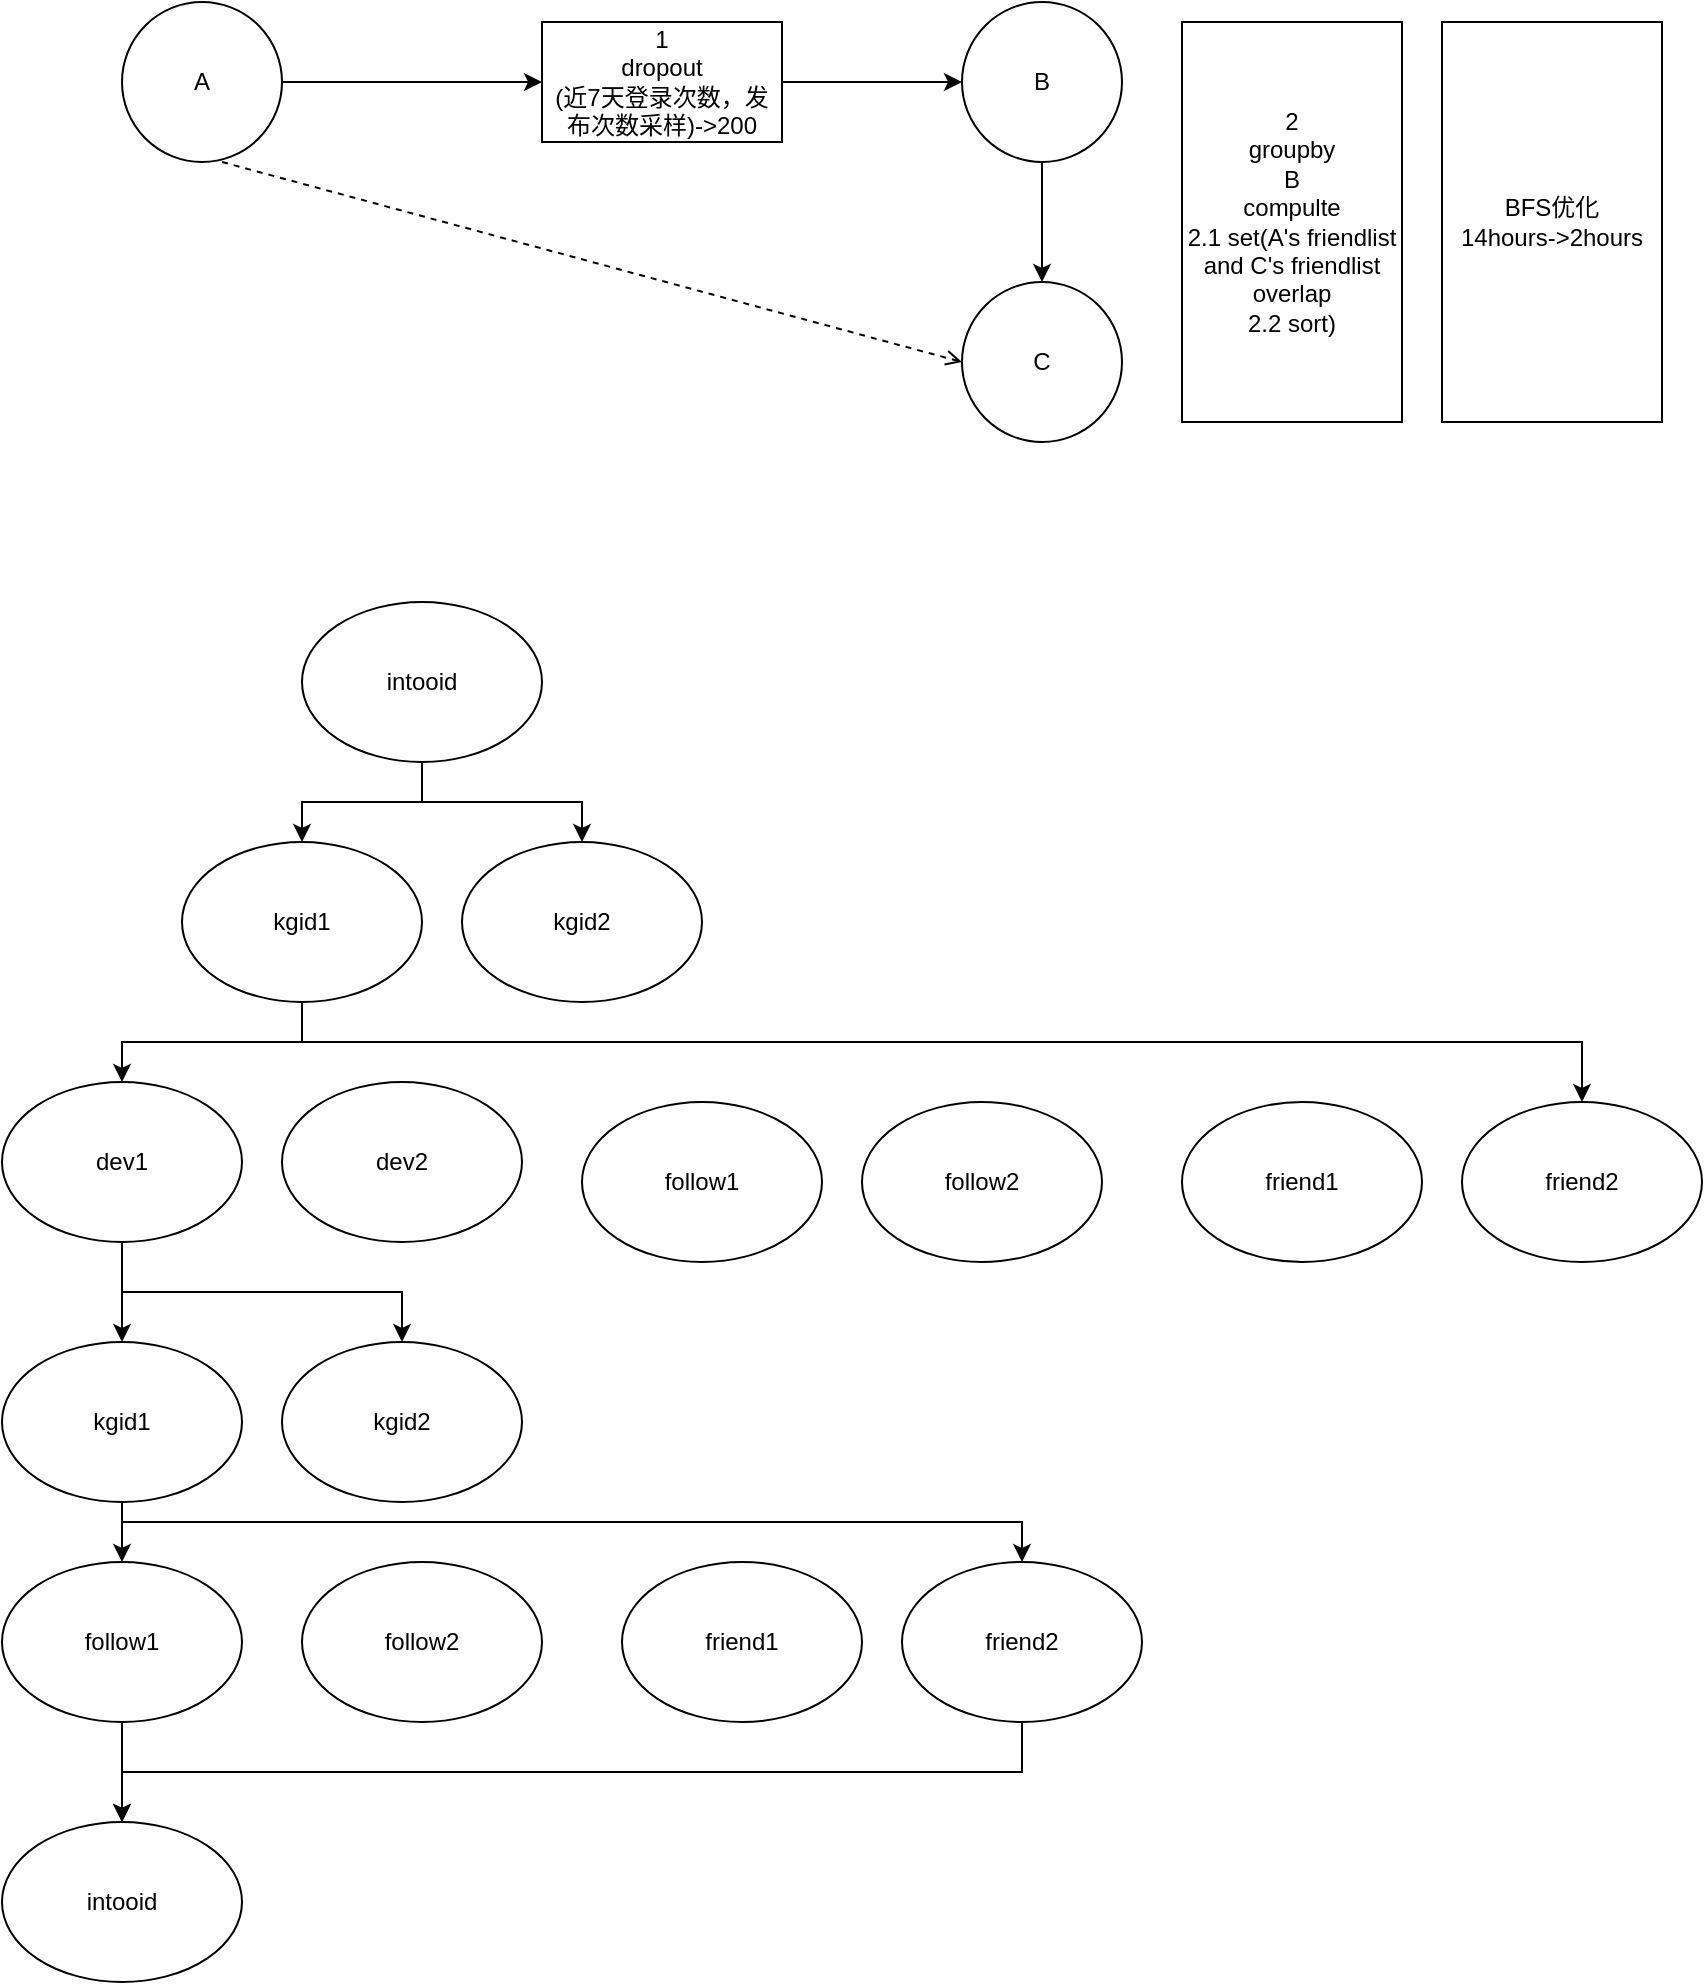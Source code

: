 <mxfile version="12.6.1" type="github"><diagram id="prnuaauGN8ot6fqqyBU4" name="Page-1"><mxGraphModel dx="946" dy="505" grid="1" gridSize="10" guides="1" tooltips="1" connect="1" arrows="1" fold="1" page="1" pageScale="1" pageWidth="827" pageHeight="1169" math="0" shadow="0"><root><mxCell id="0"/><mxCell id="1" parent="0"/><mxCell id="U3_rIp4kOD-0sQmBduOZ-7" style="edgeStyle=orthogonalEdgeStyle;rounded=0;orthogonalLoop=1;jettySize=auto;html=1;exitX=1;exitY=0.5;exitDx=0;exitDy=0;entryX=0;entryY=0.5;entryDx=0;entryDy=0;" edge="1" parent="1" source="U3_rIp4kOD-0sQmBduOZ-1" target="U3_rIp4kOD-0sQmBduOZ-4"><mxGeometry relative="1" as="geometry"/></mxCell><mxCell id="U3_rIp4kOD-0sQmBduOZ-1" value="A" style="ellipse;whiteSpace=wrap;html=1;aspect=fixed;" vertex="1" parent="1"><mxGeometry x="80" y="50" width="80" height="80" as="geometry"/></mxCell><mxCell id="U3_rIp4kOD-0sQmBduOZ-9" value="" style="edgeStyle=orthogonalEdgeStyle;rounded=0;orthogonalLoop=1;jettySize=auto;html=1;" edge="1" parent="1" source="U3_rIp4kOD-0sQmBduOZ-2" target="U3_rIp4kOD-0sQmBduOZ-3"><mxGeometry relative="1" as="geometry"/></mxCell><mxCell id="U3_rIp4kOD-0sQmBduOZ-2" value="B" style="ellipse;whiteSpace=wrap;html=1;aspect=fixed;" vertex="1" parent="1"><mxGeometry x="500" y="50" width="80" height="80" as="geometry"/></mxCell><mxCell id="U3_rIp4kOD-0sQmBduOZ-3" value="C" style="ellipse;whiteSpace=wrap;html=1;aspect=fixed;" vertex="1" parent="1"><mxGeometry x="500" y="190" width="80" height="80" as="geometry"/></mxCell><mxCell id="U3_rIp4kOD-0sQmBduOZ-8" style="edgeStyle=orthogonalEdgeStyle;rounded=0;orthogonalLoop=1;jettySize=auto;html=1;exitX=1;exitY=0.5;exitDx=0;exitDy=0;" edge="1" parent="1" source="U3_rIp4kOD-0sQmBduOZ-4" target="U3_rIp4kOD-0sQmBduOZ-2"><mxGeometry relative="1" as="geometry"/></mxCell><mxCell id="U3_rIp4kOD-0sQmBduOZ-4" value="1 &lt;br&gt;dropout&lt;br&gt;(近7天登录次数，发布次数采样)-&amp;gt;200" style="rounded=0;whiteSpace=wrap;html=1;" vertex="1" parent="1"><mxGeometry x="290" y="60" width="120" height="60" as="geometry"/></mxCell><mxCell id="U3_rIp4kOD-0sQmBduOZ-10" value="" style="endArrow=none;dashed=1;html=1;exitX=0;exitY=0.5;exitDx=0;exitDy=0;startArrow=open;startFill=0;" edge="1" parent="1" source="U3_rIp4kOD-0sQmBduOZ-3"><mxGeometry width="50" height="50" relative="1" as="geometry"><mxPoint x="80" y="180" as="sourcePoint"/><mxPoint x="130" y="130" as="targetPoint"/></mxGeometry></mxCell><mxCell id="U3_rIp4kOD-0sQmBduOZ-12" value="2&lt;br&gt;groupby&lt;br&gt;B&lt;br&gt;compulte &lt;br&gt;2.1 set(A's friendlist and C's friendlist overlap &lt;br&gt;2.2 sort)" style="rounded=0;whiteSpace=wrap;html=1;" vertex="1" parent="1"><mxGeometry x="610" y="60" width="110" height="200" as="geometry"/></mxCell><mxCell id="U3_rIp4kOD-0sQmBduOZ-13" value="BFS优化&lt;br&gt;14hours-&amp;gt;2hours" style="rounded=0;whiteSpace=wrap;html=1;" vertex="1" parent="1"><mxGeometry x="740" y="60" width="110" height="200" as="geometry"/></mxCell><mxCell id="U3_rIp4kOD-0sQmBduOZ-34" value="" style="edgeStyle=orthogonalEdgeStyle;rounded=0;orthogonalLoop=1;jettySize=auto;html=1;startArrow=none;startFill=0;" edge="1" parent="1" source="U3_rIp4kOD-0sQmBduOZ-15" target="U3_rIp4kOD-0sQmBduOZ-16"><mxGeometry relative="1" as="geometry"/></mxCell><mxCell id="U3_rIp4kOD-0sQmBduOZ-35" style="edgeStyle=orthogonalEdgeStyle;rounded=0;orthogonalLoop=1;jettySize=auto;html=1;exitX=0.5;exitY=1;exitDx=0;exitDy=0;startArrow=none;startFill=0;" edge="1" parent="1" source="U3_rIp4kOD-0sQmBduOZ-15" target="U3_rIp4kOD-0sQmBduOZ-17"><mxGeometry relative="1" as="geometry"/></mxCell><mxCell id="U3_rIp4kOD-0sQmBduOZ-15" value="intooid" style="ellipse;whiteSpace=wrap;html=1;" vertex="1" parent="1"><mxGeometry x="170" y="350" width="120" height="80" as="geometry"/></mxCell><mxCell id="U3_rIp4kOD-0sQmBduOZ-36" style="edgeStyle=orthogonalEdgeStyle;rounded=0;orthogonalLoop=1;jettySize=auto;html=1;exitX=0.5;exitY=1;exitDx=0;exitDy=0;startArrow=none;startFill=0;" edge="1" parent="1" source="U3_rIp4kOD-0sQmBduOZ-16" target="U3_rIp4kOD-0sQmBduOZ-18"><mxGeometry relative="1" as="geometry"/></mxCell><mxCell id="U3_rIp4kOD-0sQmBduOZ-37" style="edgeStyle=orthogonalEdgeStyle;rounded=0;orthogonalLoop=1;jettySize=auto;html=1;exitX=0.5;exitY=1;exitDx=0;exitDy=0;startArrow=none;startFill=0;" edge="1" parent="1" source="U3_rIp4kOD-0sQmBduOZ-16" target="U3_rIp4kOD-0sQmBduOZ-23"><mxGeometry relative="1" as="geometry"><Array as="points"><mxPoint x="170" y="570"/><mxPoint x="810" y="570"/></Array></mxGeometry></mxCell><mxCell id="U3_rIp4kOD-0sQmBduOZ-16" value="kgid1" style="ellipse;whiteSpace=wrap;html=1;" vertex="1" parent="1"><mxGeometry x="110" y="470" width="120" height="80" as="geometry"/></mxCell><mxCell id="U3_rIp4kOD-0sQmBduOZ-17" value="kgid2" style="ellipse;whiteSpace=wrap;html=1;" vertex="1" parent="1"><mxGeometry x="250" y="470" width="120" height="80" as="geometry"/></mxCell><mxCell id="U3_rIp4kOD-0sQmBduOZ-38" style="edgeStyle=orthogonalEdgeStyle;rounded=0;orthogonalLoop=1;jettySize=auto;html=1;exitX=0.5;exitY=1;exitDx=0;exitDy=0;entryX=0.5;entryY=0;entryDx=0;entryDy=0;startArrow=none;startFill=0;" edge="1" parent="1" source="U3_rIp4kOD-0sQmBduOZ-18" target="U3_rIp4kOD-0sQmBduOZ-24"><mxGeometry relative="1" as="geometry"/></mxCell><mxCell id="U3_rIp4kOD-0sQmBduOZ-39" style="edgeStyle=orthogonalEdgeStyle;rounded=0;orthogonalLoop=1;jettySize=auto;html=1;exitX=0.5;exitY=1;exitDx=0;exitDy=0;entryX=0.5;entryY=0;entryDx=0;entryDy=0;startArrow=none;startFill=0;" edge="1" parent="1" source="U3_rIp4kOD-0sQmBduOZ-18" target="U3_rIp4kOD-0sQmBduOZ-25"><mxGeometry relative="1" as="geometry"/></mxCell><mxCell id="U3_rIp4kOD-0sQmBduOZ-18" value="dev1" style="ellipse;whiteSpace=wrap;html=1;" vertex="1" parent="1"><mxGeometry x="20" y="590" width="120" height="80" as="geometry"/></mxCell><mxCell id="U3_rIp4kOD-0sQmBduOZ-19" value="dev2" style="ellipse;whiteSpace=wrap;html=1;" vertex="1" parent="1"><mxGeometry x="160" y="590" width="120" height="80" as="geometry"/></mxCell><mxCell id="U3_rIp4kOD-0sQmBduOZ-20" value="follow1" style="ellipse;whiteSpace=wrap;html=1;" vertex="1" parent="1"><mxGeometry x="310" y="600" width="120" height="80" as="geometry"/></mxCell><mxCell id="U3_rIp4kOD-0sQmBduOZ-21" value="follow2" style="ellipse;whiteSpace=wrap;html=1;" vertex="1" parent="1"><mxGeometry x="450" y="600" width="120" height="80" as="geometry"/></mxCell><mxCell id="U3_rIp4kOD-0sQmBduOZ-22" value="friend1" style="ellipse;whiteSpace=wrap;html=1;" vertex="1" parent="1"><mxGeometry x="610" y="600" width="120" height="80" as="geometry"/></mxCell><mxCell id="U3_rIp4kOD-0sQmBduOZ-23" value="friend2" style="ellipse;whiteSpace=wrap;html=1;" vertex="1" parent="1"><mxGeometry x="750" y="600" width="120" height="80" as="geometry"/></mxCell><mxCell id="U3_rIp4kOD-0sQmBduOZ-40" style="edgeStyle=orthogonalEdgeStyle;rounded=0;orthogonalLoop=1;jettySize=auto;html=1;exitX=0.5;exitY=1;exitDx=0;exitDy=0;startArrow=none;startFill=0;" edge="1" parent="1" source="U3_rIp4kOD-0sQmBduOZ-24" target="U3_rIp4kOD-0sQmBduOZ-26"><mxGeometry relative="1" as="geometry"/></mxCell><mxCell id="U3_rIp4kOD-0sQmBduOZ-41" style="edgeStyle=orthogonalEdgeStyle;rounded=0;orthogonalLoop=1;jettySize=auto;html=1;exitX=0.5;exitY=1;exitDx=0;exitDy=0;startArrow=none;startFill=0;" edge="1" parent="1" source="U3_rIp4kOD-0sQmBduOZ-24" target="U3_rIp4kOD-0sQmBduOZ-29"><mxGeometry relative="1" as="geometry"><Array as="points"><mxPoint x="80" y="810"/><mxPoint x="530" y="810"/></Array></mxGeometry></mxCell><mxCell id="U3_rIp4kOD-0sQmBduOZ-24" value="kgid1" style="ellipse;whiteSpace=wrap;html=1;" vertex="1" parent="1"><mxGeometry x="20" y="720" width="120" height="80" as="geometry"/></mxCell><mxCell id="U3_rIp4kOD-0sQmBduOZ-25" value="kgid2" style="ellipse;whiteSpace=wrap;html=1;" vertex="1" parent="1"><mxGeometry x="160" y="720" width="120" height="80" as="geometry"/></mxCell><mxCell id="U3_rIp4kOD-0sQmBduOZ-42" style="edgeStyle=orthogonalEdgeStyle;rounded=0;orthogonalLoop=1;jettySize=auto;html=1;exitX=0.5;exitY=1;exitDx=0;exitDy=0;entryX=0.5;entryY=0;entryDx=0;entryDy=0;startArrow=none;startFill=0;" edge="1" parent="1" source="U3_rIp4kOD-0sQmBduOZ-26" target="U3_rIp4kOD-0sQmBduOZ-30"><mxGeometry relative="1" as="geometry"/></mxCell><mxCell id="U3_rIp4kOD-0sQmBduOZ-26" value="follow1" style="ellipse;whiteSpace=wrap;html=1;" vertex="1" parent="1"><mxGeometry x="20" y="830" width="120" height="80" as="geometry"/></mxCell><mxCell id="U3_rIp4kOD-0sQmBduOZ-27" value="follow2" style="ellipse;whiteSpace=wrap;html=1;" vertex="1" parent="1"><mxGeometry x="170" y="830" width="120" height="80" as="geometry"/></mxCell><mxCell id="U3_rIp4kOD-0sQmBduOZ-28" value="friend1" style="ellipse;whiteSpace=wrap;html=1;" vertex="1" parent="1"><mxGeometry x="330" y="830" width="120" height="80" as="geometry"/></mxCell><mxCell id="U3_rIp4kOD-0sQmBduOZ-43" style="edgeStyle=orthogonalEdgeStyle;rounded=0;orthogonalLoop=1;jettySize=auto;html=1;exitX=0.5;exitY=1;exitDx=0;exitDy=0;entryX=0.5;entryY=0;entryDx=0;entryDy=0;startArrow=none;startFill=0;" edge="1" parent="1" source="U3_rIp4kOD-0sQmBduOZ-29" target="U3_rIp4kOD-0sQmBduOZ-30"><mxGeometry relative="1" as="geometry"/></mxCell><mxCell id="U3_rIp4kOD-0sQmBduOZ-29" value="friend2" style="ellipse;whiteSpace=wrap;html=1;" vertex="1" parent="1"><mxGeometry x="470" y="830" width="120" height="80" as="geometry"/></mxCell><mxCell id="U3_rIp4kOD-0sQmBduOZ-30" value="intooid" style="ellipse;whiteSpace=wrap;html=1;" vertex="1" parent="1"><mxGeometry x="20" y="960" width="120" height="80" as="geometry"/></mxCell></root></mxGraphModel></diagram></mxfile>